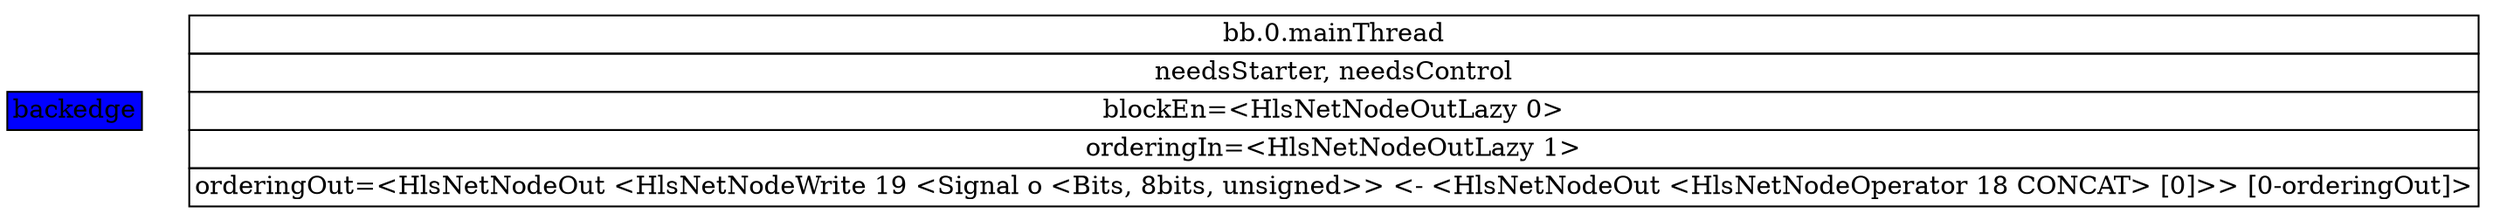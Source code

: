 digraph "mainThread" {
legend [label=<
<table border="0" cellborder="1" cellspacing="0">
  <tr><td bgcolor="blue">backedge</td></tr>
</table>>, shape=plain, style=filled];
bb0 [fillcolor=white, label=<
<table border="0" cellborder="1" cellspacing="0">
            <tr><td>bb.0.mainThread</td></tr>
            <tr><td>needsStarter, needsControl</td></tr>
            <tr><td>blockEn=&lt;HlsNetNodeOutLazy 0&gt;</td></tr>
            <tr><td>orderingIn=&lt;HlsNetNodeOutLazy 1&gt;</td></tr>
            <tr><td>orderingOut=&lt;HlsNetNodeOut &lt;HlsNetNodeWrite 19 &lt;Signal o &lt;Bits, 8bits, unsigned&gt;&gt; &lt;- &lt;HlsNetNodeOut &lt;HlsNetNodeOperator 18 CONCAT&gt; [0]&gt;&gt; [0-orderingOut]&gt;</td></tr>
        </table>
>, shape=plaintext, style=filled];
}

